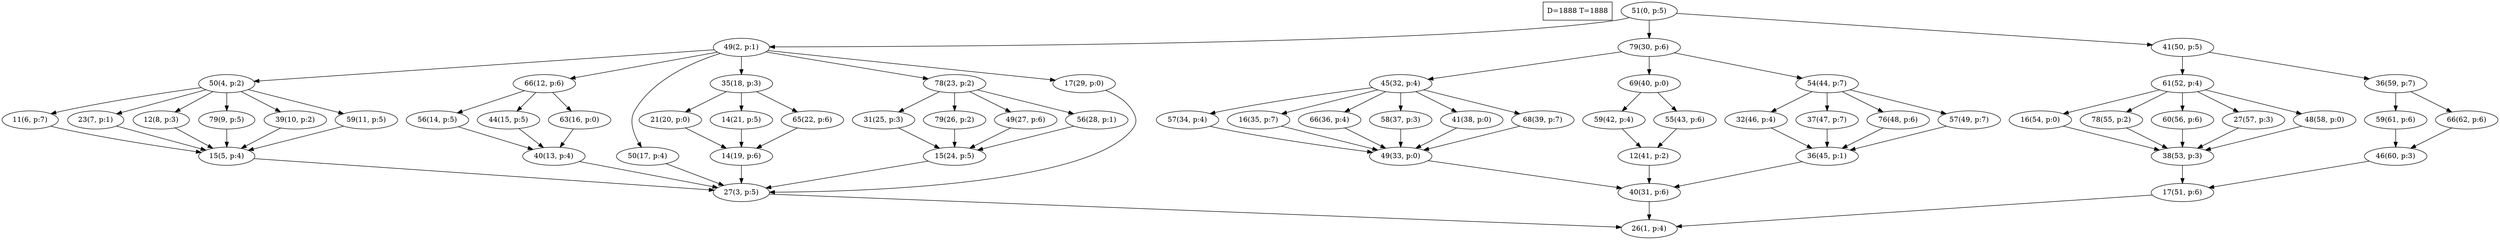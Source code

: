 digraph Task {
i [shape=box, label="D=1888 T=1888"]; 
0 [label="51(0, p:5)"];
1 [label="26(1, p:4)"];
2 [label="49(2, p:1)"];
3 [label="27(3, p:5)"];
4 [label="50(4, p:2)"];
5 [label="15(5, p:4)"];
6 [label="11(6, p:7)"];
7 [label="23(7, p:1)"];
8 [label="12(8, p:3)"];
9 [label="79(9, p:5)"];
10 [label="39(10, p:2)"];
11 [label="59(11, p:5)"];
12 [label="66(12, p:6)"];
13 [label="40(13, p:4)"];
14 [label="56(14, p:5)"];
15 [label="44(15, p:5)"];
16 [label="63(16, p:0)"];
17 [label="50(17, p:4)"];
18 [label="35(18, p:3)"];
19 [label="14(19, p:6)"];
20 [label="21(20, p:0)"];
21 [label="14(21, p:5)"];
22 [label="65(22, p:6)"];
23 [label="78(23, p:2)"];
24 [label="15(24, p:5)"];
25 [label="31(25, p:3)"];
26 [label="79(26, p:2)"];
27 [label="49(27, p:6)"];
28 [label="56(28, p:1)"];
29 [label="17(29, p:0)"];
30 [label="79(30, p:6)"];
31 [label="40(31, p:6)"];
32 [label="45(32, p:4)"];
33 [label="49(33, p:0)"];
34 [label="57(34, p:4)"];
35 [label="16(35, p:7)"];
36 [label="66(36, p:4)"];
37 [label="58(37, p:3)"];
38 [label="41(38, p:0)"];
39 [label="68(39, p:7)"];
40 [label="69(40, p:0)"];
41 [label="12(41, p:2)"];
42 [label="59(42, p:4)"];
43 [label="55(43, p:6)"];
44 [label="54(44, p:7)"];
45 [label="36(45, p:1)"];
46 [label="32(46, p:4)"];
47 [label="37(47, p:7)"];
48 [label="76(48, p:6)"];
49 [label="57(49, p:7)"];
50 [label="41(50, p:5)"];
51 [label="17(51, p:6)"];
52 [label="61(52, p:4)"];
53 [label="38(53, p:3)"];
54 [label="16(54, p:0)"];
55 [label="78(55, p:2)"];
56 [label="60(56, p:6)"];
57 [label="27(57, p:3)"];
58 [label="48(58, p:0)"];
59 [label="36(59, p:7)"];
60 [label="46(60, p:3)"];
61 [label="59(61, p:6)"];
62 [label="66(62, p:6)"];
0 -> 2;
0 -> 30;
0 -> 50;
2 -> 4;
2 -> 12;
2 -> 17;
2 -> 18;
2 -> 23;
2 -> 29;
3 -> 1;
4 -> 6;
4 -> 7;
4 -> 8;
4 -> 9;
4 -> 10;
4 -> 11;
5 -> 3;
6 -> 5;
7 -> 5;
8 -> 5;
9 -> 5;
10 -> 5;
11 -> 5;
12 -> 14;
12 -> 15;
12 -> 16;
13 -> 3;
14 -> 13;
15 -> 13;
16 -> 13;
17 -> 3;
18 -> 20;
18 -> 21;
18 -> 22;
19 -> 3;
20 -> 19;
21 -> 19;
22 -> 19;
23 -> 25;
23 -> 26;
23 -> 27;
23 -> 28;
24 -> 3;
25 -> 24;
26 -> 24;
27 -> 24;
28 -> 24;
29 -> 3;
30 -> 32;
30 -> 40;
30 -> 44;
31 -> 1;
32 -> 34;
32 -> 35;
32 -> 36;
32 -> 37;
32 -> 38;
32 -> 39;
33 -> 31;
34 -> 33;
35 -> 33;
36 -> 33;
37 -> 33;
38 -> 33;
39 -> 33;
40 -> 42;
40 -> 43;
41 -> 31;
42 -> 41;
43 -> 41;
44 -> 46;
44 -> 47;
44 -> 48;
44 -> 49;
45 -> 31;
46 -> 45;
47 -> 45;
48 -> 45;
49 -> 45;
50 -> 52;
50 -> 59;
51 -> 1;
52 -> 54;
52 -> 55;
52 -> 56;
52 -> 57;
52 -> 58;
53 -> 51;
54 -> 53;
55 -> 53;
56 -> 53;
57 -> 53;
58 -> 53;
59 -> 61;
59 -> 62;
60 -> 51;
61 -> 60;
62 -> 60;
}